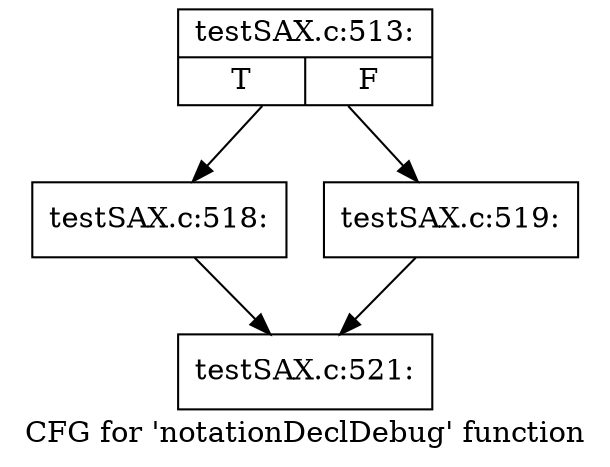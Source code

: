 digraph "CFG for 'notationDeclDebug' function" {
	label="CFG for 'notationDeclDebug' function";

	Node0x44770d0 [shape=record,label="{testSAX.c:513:|{<s0>T|<s1>F}}"];
	Node0x44770d0 -> Node0x447bbf0;
	Node0x44770d0 -> Node0x447bc40;
	Node0x447bbf0 [shape=record,label="{testSAX.c:518:}"];
	Node0x447bbf0 -> Node0x447a9b0;
	Node0x447bc40 [shape=record,label="{testSAX.c:519:}"];
	Node0x447bc40 -> Node0x447a9b0;
	Node0x447a9b0 [shape=record,label="{testSAX.c:521:}"];
}
